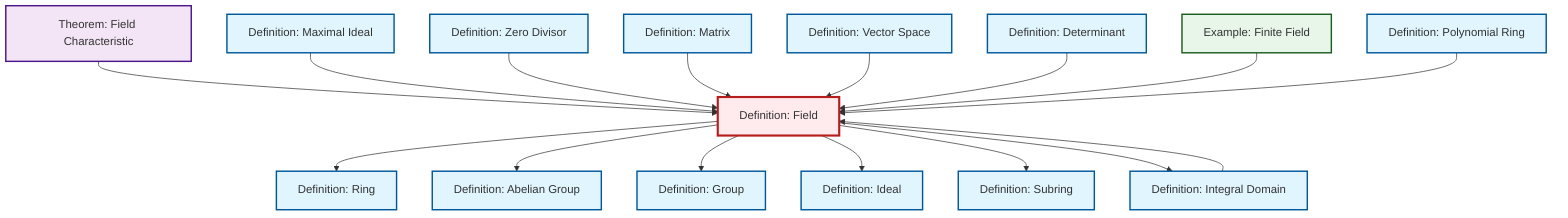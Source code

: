 graph TD
    classDef definition fill:#e1f5fe,stroke:#01579b,stroke-width:2px
    classDef theorem fill:#f3e5f5,stroke:#4a148c,stroke-width:2px
    classDef axiom fill:#fff3e0,stroke:#e65100,stroke-width:2px
    classDef example fill:#e8f5e9,stroke:#1b5e20,stroke-width:2px
    classDef current fill:#ffebee,stroke:#b71c1c,stroke-width:3px
    ex-finite-field["Example: Finite Field"]:::example
    def-vector-space["Definition: Vector Space"]:::definition
    def-abelian-group["Definition: Abelian Group"]:::definition
    def-subring["Definition: Subring"]:::definition
    def-ring["Definition: Ring"]:::definition
    def-polynomial-ring["Definition: Polynomial Ring"]:::definition
    def-field["Definition: Field"]:::definition
    def-group["Definition: Group"]:::definition
    def-ideal["Definition: Ideal"]:::definition
    thm-field-characteristic["Theorem: Field Characteristic"]:::theorem
    def-matrix["Definition: Matrix"]:::definition
    def-integral-domain["Definition: Integral Domain"]:::definition
    def-zero-divisor["Definition: Zero Divisor"]:::definition
    def-maximal-ideal["Definition: Maximal Ideal"]:::definition
    def-determinant["Definition: Determinant"]:::definition
    def-integral-domain --> def-field
    thm-field-characteristic --> def-field
    def-field --> def-ring
    def-field --> def-abelian-group
    def-maximal-ideal --> def-field
    def-field --> def-group
    def-field --> def-ideal
    def-zero-divisor --> def-field
    def-matrix --> def-field
    def-field --> def-subring
    def-vector-space --> def-field
    def-determinant --> def-field
    ex-finite-field --> def-field
    def-polynomial-ring --> def-field
    def-field --> def-integral-domain
    class def-field current